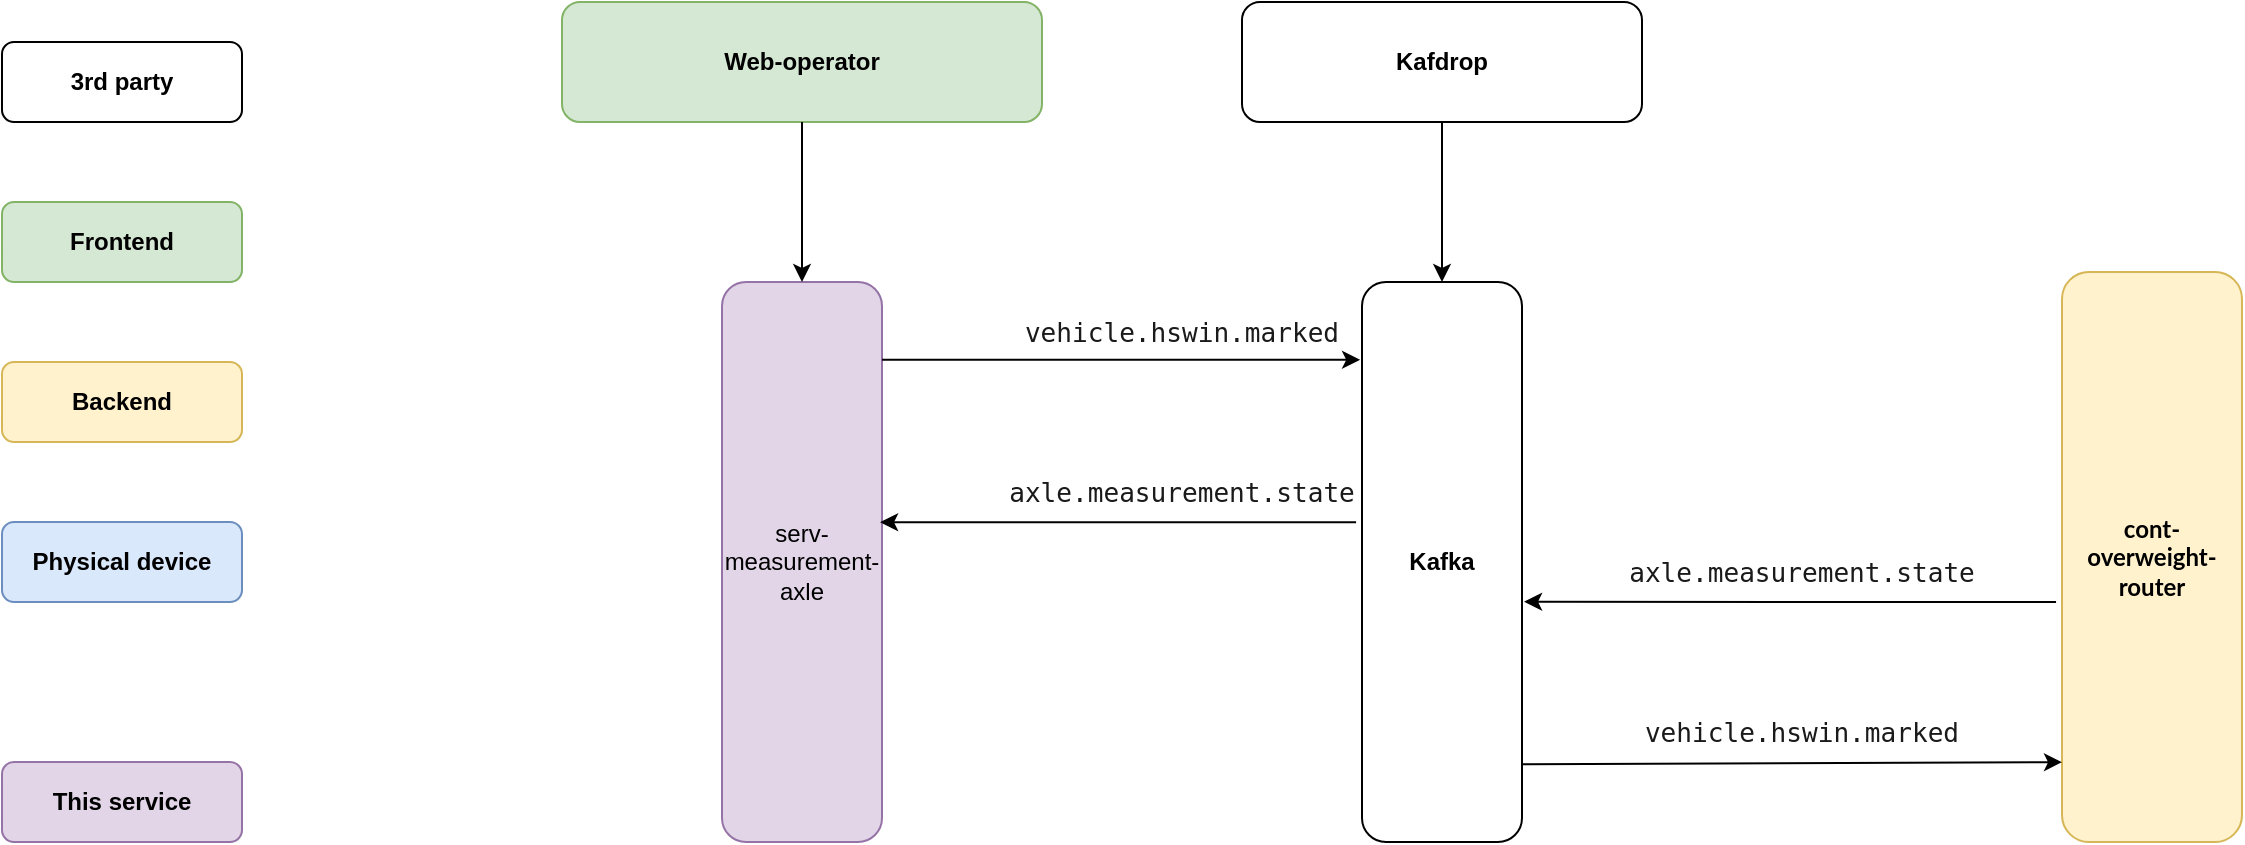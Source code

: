 <mxfile version="16.4.5" type="github">
  <diagram id="swZ2jMoTPwBleKjw7PYZ" name="Page-1">
    <mxGraphModel dx="1420" dy="802" grid="1" gridSize="10" guides="1" tooltips="1" connect="1" arrows="1" fold="1" page="1" pageScale="1" pageWidth="1600" pageHeight="900" math="0" shadow="0">
      <root>
        <mxCell id="0" />
        <mxCell id="1" parent="0" />
        <mxCell id="Yo0vdTMM9IWjCitkw0XN-1" value="&lt;b&gt;Frontend&lt;/b&gt;" style="rounded=1;whiteSpace=wrap;html=1;fillColor=#d5e8d4;strokeColor=#82b366;" vertex="1" parent="1">
          <mxGeometry x="80" y="160" width="120" height="40" as="geometry" />
        </mxCell>
        <mxCell id="Yo0vdTMM9IWjCitkw0XN-2" value="&lt;b&gt;Backend&lt;/b&gt;" style="rounded=1;whiteSpace=wrap;html=1;fillColor=#fff2cc;strokeColor=#d6b656;" vertex="1" parent="1">
          <mxGeometry x="80" y="240" width="120" height="40" as="geometry" />
        </mxCell>
        <mxCell id="Yo0vdTMM9IWjCitkw0XN-3" value="&lt;b&gt;Physical device&lt;/b&gt;" style="rounded=1;whiteSpace=wrap;html=1;fillColor=#dae8fc;strokeColor=#6c8ebf;" vertex="1" parent="1">
          <mxGeometry x="80" y="320" width="120" height="40" as="geometry" />
        </mxCell>
        <mxCell id="Yo0vdTMM9IWjCitkw0XN-4" value="&lt;b&gt;This service&lt;/b&gt;" style="rounded=1;whiteSpace=wrap;html=1;fillColor=#e1d5e7;strokeColor=#9673a6;" vertex="1" parent="1">
          <mxGeometry x="80" y="440" width="120" height="40" as="geometry" />
        </mxCell>
        <mxCell id="Yo0vdTMM9IWjCitkw0XN-5" value="&lt;b&gt;Kafdrop&lt;/b&gt;" style="rounded=1;whiteSpace=wrap;html=1;" vertex="1" parent="1">
          <mxGeometry x="700" y="60" width="200" height="60" as="geometry" />
        </mxCell>
        <mxCell id="Yo0vdTMM9IWjCitkw0XN-6" value="&lt;b&gt;Kafka&lt;/b&gt;" style="rounded=1;whiteSpace=wrap;html=1;" vertex="1" parent="1">
          <mxGeometry x="760" y="200" width="80" height="280" as="geometry" />
        </mxCell>
        <mxCell id="Yo0vdTMM9IWjCitkw0XN-7" value="" style="endArrow=classic;html=1;rounded=0;fontColor=#1A1A1A;entryX=0.5;entryY=0;entryDx=0;entryDy=0;" edge="1" parent="1" source="Yo0vdTMM9IWjCitkw0XN-5" target="Yo0vdTMM9IWjCitkw0XN-6">
          <mxGeometry width="50" height="50" relative="1" as="geometry">
            <mxPoint x="760" y="390" as="sourcePoint" />
            <mxPoint x="810" y="340" as="targetPoint" />
          </mxGeometry>
        </mxCell>
        <mxCell id="Yo0vdTMM9IWjCitkw0XN-8" value="&lt;span style=&quot;font-family: &amp;#34;lato&amp;#34; , &amp;#34;arial&amp;#34;&quot;&gt;&lt;b&gt;&lt;font style=&quot;font-size: 12px&quot;&gt;cont-overweight-router&lt;/font&gt;&lt;/b&gt;&lt;/span&gt;" style="rounded=1;whiteSpace=wrap;html=1;fillColor=#fff2cc;strokeColor=#d6b656;" vertex="1" parent="1">
          <mxGeometry x="1110" y="195" width="90" height="285" as="geometry" />
        </mxCell>
        <mxCell id="Yo0vdTMM9IWjCitkw0XN-9" value="&lt;pre&gt;&lt;font face=&quot;jetbrains mono, monospace&quot; color=&quot;#1a1a1a&quot;&gt;&lt;span style=&quot;font-size: 13.067px ; background-color: rgb(255 , 255 , 255)&quot;&gt;vehicle.hswin.marked&lt;/span&gt;&lt;/font&gt;&lt;/pre&gt;" style="text;html=1;strokeColor=none;fillColor=none;align=center;verticalAlign=middle;whiteSpace=wrap;rounded=0;" vertex="1" parent="1">
          <mxGeometry x="580" y="210" width="180" height="30" as="geometry" />
        </mxCell>
        <mxCell id="Yo0vdTMM9IWjCitkw0XN-10" value="&lt;b&gt;3rd party&lt;/b&gt;" style="rounded=1;whiteSpace=wrap;html=1;" vertex="1" parent="1">
          <mxGeometry x="80" y="80" width="120" height="40" as="geometry" />
        </mxCell>
        <mxCell id="Yo0vdTMM9IWjCitkw0XN-11" value="serv-measurement-axle" style="rounded=1;whiteSpace=wrap;html=1;fillColor=#e1d5e7;strokeColor=#9673a6;" vertex="1" parent="1">
          <mxGeometry x="440" y="200" width="80" height="280" as="geometry" />
        </mxCell>
        <mxCell id="Yo0vdTMM9IWjCitkw0XN-12" value="&lt;pre&gt;&lt;font face=&quot;jetbrains mono, monospace&quot; color=&quot;#1a1a1a&quot;&gt;&lt;span style=&quot;font-size: 13.067px ; background-color: rgb(255 , 255 , 255)&quot;&gt;axle.measurement.state&lt;/span&gt;&lt;/font&gt;&lt;font color=&quot;#bbbbbb&quot; face=&quot;jetbrains mono, monospace&quot; style=&quot;background-color: rgb(40 , 44 , 52)&quot;&gt;&lt;span style=&quot;font-size: 9.8pt&quot;&gt;&lt;br&gt;&lt;/span&gt;&lt;/font&gt;&lt;/pre&gt;" style="text;html=1;strokeColor=none;fillColor=none;align=center;verticalAlign=middle;whiteSpace=wrap;rounded=0;" vertex="1" parent="1">
          <mxGeometry x="580" y="290" width="180" height="30" as="geometry" />
        </mxCell>
        <mxCell id="Yo0vdTMM9IWjCitkw0XN-13" value="&lt;b&gt;Web-operator&lt;/b&gt;" style="rounded=1;whiteSpace=wrap;html=1;fillColor=#d5e8d4;strokeColor=#82b366;" vertex="1" parent="1">
          <mxGeometry x="360" y="60" width="240" height="60" as="geometry" />
        </mxCell>
        <mxCell id="Yo0vdTMM9IWjCitkw0XN-14" value="" style="endArrow=classic;html=1;rounded=0;fontSize=12;exitX=1;exitY=0.139;exitDx=0;exitDy=0;exitPerimeter=0;entryX=-0.012;entryY=0.139;entryDx=0;entryDy=0;entryPerimeter=0;" edge="1" parent="1" source="Yo0vdTMM9IWjCitkw0XN-11" target="Yo0vdTMM9IWjCitkw0XN-6">
          <mxGeometry width="50" height="50" relative="1" as="geometry">
            <mxPoint x="590" y="250" as="sourcePoint" />
            <mxPoint x="770" y="230" as="targetPoint" />
          </mxGeometry>
        </mxCell>
        <mxCell id="Yo0vdTMM9IWjCitkw0XN-15" value="" style="endArrow=classic;html=1;rounded=0;fontSize=12;exitX=1;exitY=0.861;exitDx=0;exitDy=0;exitPerimeter=0;entryX=0;entryY=0.86;entryDx=0;entryDy=0;entryPerimeter=0;" edge="1" parent="1" source="Yo0vdTMM9IWjCitkw0XN-6" target="Yo0vdTMM9IWjCitkw0XN-8">
          <mxGeometry width="50" height="50" relative="1" as="geometry">
            <mxPoint x="1010" y="420" as="sourcePoint" />
            <mxPoint x="1110" y="490" as="targetPoint" />
          </mxGeometry>
        </mxCell>
        <mxCell id="Yo0vdTMM9IWjCitkw0XN-19" value="" style="endArrow=classic;html=1;rounded=0;fontSize=12;entryX=0.988;entryY=0.429;entryDx=0;entryDy=0;entryPerimeter=0;exitX=-0.037;exitY=0.429;exitDx=0;exitDy=0;exitPerimeter=0;" edge="1" parent="1" source="Yo0vdTMM9IWjCitkw0XN-6" target="Yo0vdTMM9IWjCitkw0XN-11">
          <mxGeometry width="50" height="50" relative="1" as="geometry">
            <mxPoint x="620" y="350" as="sourcePoint" />
            <mxPoint x="670" y="300" as="targetPoint" />
          </mxGeometry>
        </mxCell>
        <mxCell id="Yo0vdTMM9IWjCitkw0XN-21" value="" style="endArrow=classic;html=1;rounded=0;fontSize=12;exitX=0.5;exitY=1;exitDx=0;exitDy=0;entryX=0.5;entryY=0;entryDx=0;entryDy=0;" edge="1" parent="1" source="Yo0vdTMM9IWjCitkw0XN-13" target="Yo0vdTMM9IWjCitkw0XN-11">
          <mxGeometry width="50" height="50" relative="1" as="geometry">
            <mxPoint x="670" y="360" as="sourcePoint" />
            <mxPoint x="720" y="310" as="targetPoint" />
          </mxGeometry>
        </mxCell>
        <mxCell id="Yo0vdTMM9IWjCitkw0XN-24" value="&lt;pre&gt;&lt;font face=&quot;jetbrains mono, monospace&quot; color=&quot;#1a1a1a&quot;&gt;&lt;span style=&quot;font-size: 13.067px ; background-color: rgb(255 , 255 , 255)&quot;&gt;vehicle.hswin.marked&lt;/span&gt;&lt;/font&gt;&lt;/pre&gt;" style="text;html=1;strokeColor=none;fillColor=none;align=center;verticalAlign=middle;whiteSpace=wrap;rounded=0;" vertex="1" parent="1">
          <mxGeometry x="890" y="410" width="180" height="30" as="geometry" />
        </mxCell>
        <mxCell id="Yo0vdTMM9IWjCitkw0XN-26" value="&lt;pre&gt;&lt;font face=&quot;jetbrains mono, monospace&quot; color=&quot;#1a1a1a&quot;&gt;&lt;span style=&quot;font-size: 13.067px ; background-color: rgb(255 , 255 , 255)&quot;&gt;axle.measurement.state&lt;/span&gt;&lt;/font&gt;&lt;font color=&quot;#bbbbbb&quot; face=&quot;jetbrains mono, monospace&quot; style=&quot;background-color: rgb(40 , 44 , 52)&quot;&gt;&lt;span style=&quot;font-size: 9.8pt&quot;&gt;&lt;br&gt;&lt;/span&gt;&lt;/font&gt;&lt;/pre&gt;" style="text;html=1;strokeColor=none;fillColor=none;align=center;verticalAlign=middle;whiteSpace=wrap;rounded=0;" vertex="1" parent="1">
          <mxGeometry x="890" y="330" width="180" height="30" as="geometry" />
        </mxCell>
        <mxCell id="Yo0vdTMM9IWjCitkw0XN-27" value="" style="endArrow=classic;html=1;rounded=0;fontSize=12;entryX=1.013;entryY=0.571;entryDx=0;entryDy=0;entryPerimeter=0;exitX=-0.033;exitY=0.579;exitDx=0;exitDy=0;exitPerimeter=0;" edge="1" parent="1" source="Yo0vdTMM9IWjCitkw0XN-8" target="Yo0vdTMM9IWjCitkw0XN-6">
          <mxGeometry width="50" height="50" relative="1" as="geometry">
            <mxPoint x="1176.96" y="360" as="sourcePoint" />
            <mxPoint x="890" y="361" as="targetPoint" />
          </mxGeometry>
        </mxCell>
      </root>
    </mxGraphModel>
  </diagram>
</mxfile>
